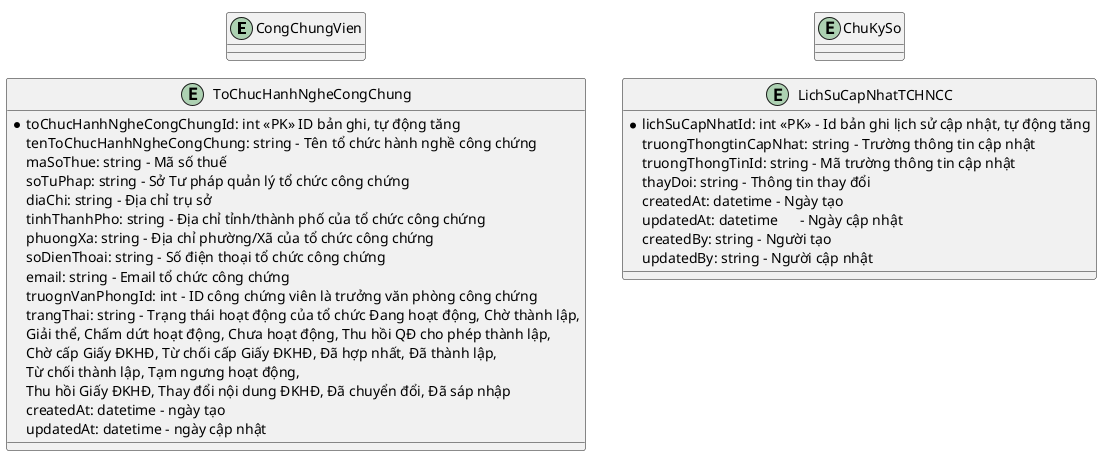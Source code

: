 @startuml ldm
!pragma layout smetana
left to right direction

entity CongChungVien
entity ToChucHanhNgheCongChung
entity ChuKySo
entity LichSuCapNhatTCHNCC

entity LichSuCapNhatTCHNCC {
  *lichSuCapNhatId: int <<PK>> - Id bản ghi lịch sử cập nhật, tự động tăng
  truongThongtinCapNhat: string - Trường thông tin cập nhật
  truongThongTinId: string - Mã trường thông tin cập nhật
  thayDoi: string - Thông tin thay đổi
  createdAt: datetime - Ngày tạo
  updatedAt: datetime      - Ngày cập nhật
  createdBy: string - Người tạo
  updatedBy: string - Người cập nhật
}

entity ToChucHanhNgheCongChung {
  *toChucHanhNgheCongChungId: int <<PK>> ID bản ghi, tự động tăng
  tenToChucHanhNgheCongChung: string - Tên tổ chức hành nghề công chứng
  maSoThue: string - Mã số thuế
  soTuPhap: string - Sở Tư pháp quản lý tổ chức công chứng
  diaChi: string - Địa chỉ trụ sở
  tinhThanhPho: string - Địa chỉ tỉnh/thành phố của tổ chức công chứng
  phuongXa: string - Địa chỉ phường/Xã của tổ chức công chứng
  soDienThoai: string - Số điện thoại tổ chức công chứng
  email: string - Email tổ chức công chứng
  truognVanPhongId: int - ID công chứng viên là trưởng văn phòng công chứng
  trangThai: string - Trạng thái hoạt động của tổ chức Đang hoạt động, Chờ thành lập, 
  Giải thể, Chấm dứt hoạt động, Chưa hoạt động, Thu hồi QĐ cho phép thành lập, 
  Chờ cấp Giấy ĐKHĐ, Từ chối cấp Giấy ĐKHĐ, Đã hợp nhất, Đã thành lập, 
  Từ chối thành lập, Tạm ngưng hoạt động, 
  Thu hồi Giấy ĐKHĐ, Thay đổi nội dung ĐKHĐ, Đã chuyển đổi, Đã sáp nhập
  createdAt: datetime - ngày tạo
  updatedAt: datetime - ngày cập nhật
}

@enduml
